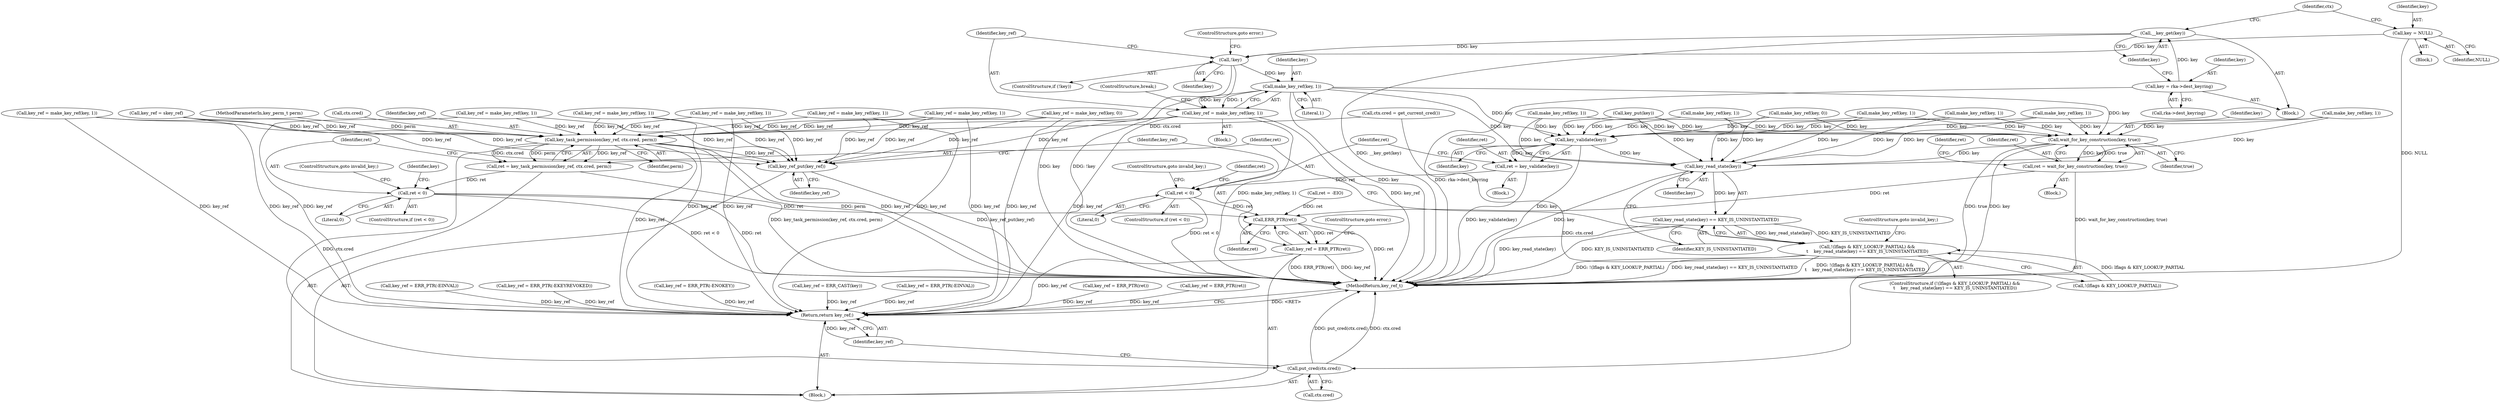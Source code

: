 digraph "0_linux_363b02dab09b3226f3bd1420dad9c72b79a42a76_13@pointer" {
"1000478" [label="(Call,!key)"];
"1000466" [label="(Call,__key_get(key))"];
"1000461" [label="(Call,key = rka->dest_keyring)"];
"1000443" [label="(Call,key = NULL)"];
"1000483" [label="(Call,make_key_ref(key, 1))"];
"1000481" [label="(Call,key_ref = make_key_ref(key, 1))"];
"1000633" [label="(Call,key_task_permission(key_ref, ctx.cred, perm))"];
"1000631" [label="(Call,ret = key_task_permission(key_ref, ctx.cred, perm))"];
"1000640" [label="(Call,ret < 0)"];
"1000663" [label="(Call,ERR_PTR(ret))"];
"1000661" [label="(Call,key_ref = ERR_PTR(ret))"];
"1000656" [label="(Return,return key_ref;)"];
"1000652" [label="(Call,put_cred(ctx.cred))"];
"1000659" [label="(Call,key_ref_put(key_ref))"];
"1000589" [label="(Call,wait_for_key_construction(key, true))"];
"1000587" [label="(Call,ret = wait_for_key_construction(key, true))"];
"1000627" [label="(Call,key_read_state(key))"];
"1000626" [label="(Call,key_read_state(key) == KEY_IS_UNINSTANTIATED)"];
"1000621" [label="(Call,!(lflags & KEY_LOOKUP_PARTIAL) &&\n\t    key_read_state(key) == KEY_IS_UNINSTANTIATED)"];
"1000609" [label="(Call,key_validate(key))"];
"1000607" [label="(Call,ret = key_validate(key))"];
"1000612" [label="(Call,ret < 0)"];
"1000629" [label="(Identifier,KEY_IS_UNINSTANTIATED)"];
"1000568" [label="(Call,key_ref = skey_ref)"];
"1000339" [label="(Call,key_ref = make_key_ref(key, 1))"];
"1000641" [label="(Identifier,ret)"];
"1000123" [label="(Call,key_ref = ERR_PTR(-ENOKEY))"];
"1000506" [label="(Call,key_ref = ERR_CAST(key))"];
"1000404" [label="(Call,make_key_ref(key, 1))"];
"1000488" [label="(Call,key_ref = ERR_PTR(-EINVAL))"];
"1000484" [label="(Identifier,key)"];
"1000620" [label="(ControlStructure,if (!(lflags & KEY_LOOKUP_PARTIAL) &&\n\t    key_read_state(key) == KEY_IS_UNINSTANTIATED))"];
"1000110" [label="(Block,)"];
"1000213" [label="(Call,key_ref = make_key_ref(key, 1))"];
"1000652" [label="(Call,put_cred(ctx.cred))"];
"1000444" [label="(Identifier,key)"];
"1000462" [label="(Identifier,key)"];
"1000443" [label="(Call,key = NULL)"];
"1000511" [label="(Call,key_ref = make_key_ref(key, 0))"];
"1000653" [label="(Call,ctx.cred)"];
"1000341" [label="(Call,make_key_ref(key, 1))"];
"1000566" [label="(Call,key_put(key))"];
"1000467" [label="(Identifier,key)"];
"1000632" [label="(Identifier,ret)"];
"1000483" [label="(Call,make_key_ref(key, 1))"];
"1000477" [label="(ControlStructure,if (!key))"];
"1000628" [label="(Identifier,key)"];
"1000614" [label="(Literal,0)"];
"1000657" [label="(Identifier,key_ref)"];
"1000616" [label="(Call,ret = -EIO)"];
"1000118" [label="(Call,ctx.cred = get_current_cred())"];
"1000664" [label="(Identifier,ret)"];
"1000478" [label="(Call,!key)"];
"1000171" [label="(Call,make_key_ref(key, 1))"];
"1000485" [label="(Literal,1)"];
"1000375" [label="(Call,key_ref = make_key_ref(key, 1))"];
"1000646" [label="(Identifier,key)"];
"1000665" [label="(ControlStructure,goto error;)"];
"1000587" [label="(Call,ret = wait_for_key_construction(key, true))"];
"1000303" [label="(Call,key_ref = make_key_ref(key, 1))"];
"1000612" [label="(Call,ret < 0)"];
"1000588" [label="(Identifier,ret)"];
"1000613" [label="(Identifier,ret)"];
"1000622" [label="(Call,!(lflags & KEY_LOOKUP_PARTIAL))"];
"1000402" [label="(Call,key_ref = make_key_ref(key, 1))"];
"1000479" [label="(Identifier,key)"];
"1000589" [label="(Call,wait_for_key_construction(key, true))"];
"1000109" [label="(MethodParameterIn,key_perm_t perm)"];
"1000215" [label="(Call,make_key_ref(key, 1))"];
"1000480" [label="(ControlStructure,goto error;)"];
"1000445" [label="(Identifier,NULL)"];
"1000169" [label="(Call,key_ref = make_key_ref(key, 1))"];
"1000377" [label="(Call,make_key_ref(key, 1))"];
"1000466" [label="(Call,__key_get(key))"];
"1000617" [label="(Identifier,ret)"];
"1000630" [label="(ControlStructure,goto invalid_key;)"];
"1000638" [label="(Identifier,perm)"];
"1000610" [label="(Identifier,key)"];
"1000593" [label="(Identifier,ret)"];
"1000639" [label="(ControlStructure,if (ret < 0))"];
"1000591" [label="(Identifier,true)"];
"1000640" [label="(Call,ret < 0)"];
"1000609" [label="(Call,key_validate(key))"];
"1000660" [label="(Identifier,key_ref)"];
"1000606" [label="(Block,)"];
"1000130" [label="(Block,)"];
"1000482" [label="(Identifier,key_ref)"];
"1000633" [label="(Call,key_task_permission(key_ref, ctx.cred, perm))"];
"1000659" [label="(Call,key_ref_put(key_ref))"];
"1000607" [label="(Call,ret = key_validate(key))"];
"1000631" [label="(Call,ret = key_task_permission(key_ref, ctx.cred, perm))"];
"1000611" [label="(ControlStructure,if (ret < 0))"];
"1000627" [label="(Call,key_read_state(key))"];
"1000481" [label="(Call,key_ref = make_key_ref(key, 1))"];
"1000154" [label="(Call,key_ref = ERR_PTR(ret))"];
"1000586" [label="(Block,)"];
"1000463" [label="(Call,rka->dest_keyring)"];
"1000198" [label="(Call,key_ref = ERR_PTR(ret))"];
"1000661" [label="(Call,key_ref = ERR_PTR(ret))"];
"1000382" [label="(Call,key_ref = ERR_PTR(-EINVAL))"];
"1000662" [label="(Identifier,key_ref)"];
"1000642" [label="(Literal,0)"];
"1000621" [label="(Call,!(lflags & KEY_LOOKUP_PARTIAL) &&\n\t    key_read_state(key) == KEY_IS_UNINSTANTIATED)"];
"1000437" [label="(Block,)"];
"1000663" [label="(Call,ERR_PTR(ret))"];
"1000590" [label="(Identifier,key)"];
"1000447" [label="(Block,)"];
"1000615" [label="(ControlStructure,goto invalid_key;)"];
"1000656" [label="(Return,return key_ref;)"];
"1000608" [label="(Identifier,ret)"];
"1000513" [label="(Call,make_key_ref(key, 0))"];
"1000438" [label="(Call,key_ref = ERR_PTR(-EKEYREVOKED))"];
"1000635" [label="(Call,ctx.cred)"];
"1000634" [label="(Identifier,key_ref)"];
"1000486" [label="(ControlStructure,break;)"];
"1000643" [label="(ControlStructure,goto invalid_key;)"];
"1000305" [label="(Call,make_key_ref(key, 1))"];
"1000473" [label="(Identifier,ctx)"];
"1000626" [label="(Call,key_read_state(key) == KEY_IS_UNINSTANTIATED)"];
"1000461" [label="(Call,key = rka->dest_keyring)"];
"1000672" [label="(MethodReturn,key_ref_t)"];
"1000478" -> "1000477"  [label="AST: "];
"1000478" -> "1000479"  [label="CFG: "];
"1000479" -> "1000478"  [label="AST: "];
"1000480" -> "1000478"  [label="CFG: "];
"1000482" -> "1000478"  [label="CFG: "];
"1000478" -> "1000672"  [label="DDG: key"];
"1000478" -> "1000672"  [label="DDG: !key"];
"1000466" -> "1000478"  [label="DDG: key"];
"1000443" -> "1000478"  [label="DDG: key"];
"1000478" -> "1000483"  [label="DDG: key"];
"1000466" -> "1000447"  [label="AST: "];
"1000466" -> "1000467"  [label="CFG: "];
"1000467" -> "1000466"  [label="AST: "];
"1000473" -> "1000466"  [label="CFG: "];
"1000466" -> "1000672"  [label="DDG: __key_get(key)"];
"1000461" -> "1000466"  [label="DDG: key"];
"1000461" -> "1000447"  [label="AST: "];
"1000461" -> "1000463"  [label="CFG: "];
"1000462" -> "1000461"  [label="AST: "];
"1000463" -> "1000461"  [label="AST: "];
"1000467" -> "1000461"  [label="CFG: "];
"1000461" -> "1000672"  [label="DDG: rka->dest_keyring"];
"1000443" -> "1000437"  [label="AST: "];
"1000443" -> "1000445"  [label="CFG: "];
"1000444" -> "1000443"  [label="AST: "];
"1000445" -> "1000443"  [label="AST: "];
"1000473" -> "1000443"  [label="CFG: "];
"1000443" -> "1000672"  [label="DDG: NULL"];
"1000483" -> "1000481"  [label="AST: "];
"1000483" -> "1000485"  [label="CFG: "];
"1000484" -> "1000483"  [label="AST: "];
"1000485" -> "1000483"  [label="AST: "];
"1000481" -> "1000483"  [label="CFG: "];
"1000483" -> "1000672"  [label="DDG: key"];
"1000483" -> "1000481"  [label="DDG: key"];
"1000483" -> "1000481"  [label="DDG: 1"];
"1000483" -> "1000589"  [label="DDG: key"];
"1000483" -> "1000609"  [label="DDG: key"];
"1000483" -> "1000627"  [label="DDG: key"];
"1000481" -> "1000130"  [label="AST: "];
"1000482" -> "1000481"  [label="AST: "];
"1000486" -> "1000481"  [label="CFG: "];
"1000481" -> "1000672"  [label="DDG: make_key_ref(key, 1)"];
"1000481" -> "1000672"  [label="DDG: key_ref"];
"1000481" -> "1000633"  [label="DDG: key_ref"];
"1000481" -> "1000656"  [label="DDG: key_ref"];
"1000481" -> "1000659"  [label="DDG: key_ref"];
"1000633" -> "1000631"  [label="AST: "];
"1000633" -> "1000638"  [label="CFG: "];
"1000634" -> "1000633"  [label="AST: "];
"1000635" -> "1000633"  [label="AST: "];
"1000638" -> "1000633"  [label="AST: "];
"1000631" -> "1000633"  [label="CFG: "];
"1000633" -> "1000672"  [label="DDG: perm"];
"1000633" -> "1000672"  [label="DDG: key_ref"];
"1000633" -> "1000631"  [label="DDG: key_ref"];
"1000633" -> "1000631"  [label="DDG: ctx.cred"];
"1000633" -> "1000631"  [label="DDG: perm"];
"1000375" -> "1000633"  [label="DDG: key_ref"];
"1000568" -> "1000633"  [label="DDG: key_ref"];
"1000303" -> "1000633"  [label="DDG: key_ref"];
"1000213" -> "1000633"  [label="DDG: key_ref"];
"1000402" -> "1000633"  [label="DDG: key_ref"];
"1000339" -> "1000633"  [label="DDG: key_ref"];
"1000511" -> "1000633"  [label="DDG: key_ref"];
"1000169" -> "1000633"  [label="DDG: key_ref"];
"1000118" -> "1000633"  [label="DDG: ctx.cred"];
"1000109" -> "1000633"  [label="DDG: perm"];
"1000633" -> "1000652"  [label="DDG: ctx.cred"];
"1000633" -> "1000656"  [label="DDG: key_ref"];
"1000633" -> "1000659"  [label="DDG: key_ref"];
"1000631" -> "1000110"  [label="AST: "];
"1000632" -> "1000631"  [label="AST: "];
"1000641" -> "1000631"  [label="CFG: "];
"1000631" -> "1000672"  [label="DDG: key_task_permission(key_ref, ctx.cred, perm)"];
"1000631" -> "1000640"  [label="DDG: ret"];
"1000640" -> "1000639"  [label="AST: "];
"1000640" -> "1000642"  [label="CFG: "];
"1000641" -> "1000640"  [label="AST: "];
"1000642" -> "1000640"  [label="AST: "];
"1000643" -> "1000640"  [label="CFG: "];
"1000646" -> "1000640"  [label="CFG: "];
"1000640" -> "1000672"  [label="DDG: ret"];
"1000640" -> "1000672"  [label="DDG: ret < 0"];
"1000640" -> "1000663"  [label="DDG: ret"];
"1000663" -> "1000661"  [label="AST: "];
"1000663" -> "1000664"  [label="CFG: "];
"1000664" -> "1000663"  [label="AST: "];
"1000661" -> "1000663"  [label="CFG: "];
"1000663" -> "1000672"  [label="DDG: ret"];
"1000663" -> "1000661"  [label="DDG: ret"];
"1000587" -> "1000663"  [label="DDG: ret"];
"1000612" -> "1000663"  [label="DDG: ret"];
"1000616" -> "1000663"  [label="DDG: ret"];
"1000661" -> "1000110"  [label="AST: "];
"1000662" -> "1000661"  [label="AST: "];
"1000665" -> "1000661"  [label="CFG: "];
"1000661" -> "1000672"  [label="DDG: ERR_PTR(ret)"];
"1000661" -> "1000672"  [label="DDG: key_ref"];
"1000661" -> "1000656"  [label="DDG: key_ref"];
"1000656" -> "1000110"  [label="AST: "];
"1000656" -> "1000657"  [label="CFG: "];
"1000657" -> "1000656"  [label="AST: "];
"1000672" -> "1000656"  [label="CFG: "];
"1000656" -> "1000672"  [label="DDG: <RET>"];
"1000657" -> "1000656"  [label="DDG: key_ref"];
"1000375" -> "1000656"  [label="DDG: key_ref"];
"1000382" -> "1000656"  [label="DDG: key_ref"];
"1000303" -> "1000656"  [label="DDG: key_ref"];
"1000506" -> "1000656"  [label="DDG: key_ref"];
"1000154" -> "1000656"  [label="DDG: key_ref"];
"1000402" -> "1000656"  [label="DDG: key_ref"];
"1000198" -> "1000656"  [label="DDG: key_ref"];
"1000339" -> "1000656"  [label="DDG: key_ref"];
"1000511" -> "1000656"  [label="DDG: key_ref"];
"1000169" -> "1000656"  [label="DDG: key_ref"];
"1000438" -> "1000656"  [label="DDG: key_ref"];
"1000568" -> "1000656"  [label="DDG: key_ref"];
"1000488" -> "1000656"  [label="DDG: key_ref"];
"1000213" -> "1000656"  [label="DDG: key_ref"];
"1000123" -> "1000656"  [label="DDG: key_ref"];
"1000652" -> "1000110"  [label="AST: "];
"1000652" -> "1000653"  [label="CFG: "];
"1000653" -> "1000652"  [label="AST: "];
"1000657" -> "1000652"  [label="CFG: "];
"1000652" -> "1000672"  [label="DDG: put_cred(ctx.cred)"];
"1000652" -> "1000672"  [label="DDG: ctx.cred"];
"1000118" -> "1000652"  [label="DDG: ctx.cred"];
"1000659" -> "1000110"  [label="AST: "];
"1000659" -> "1000660"  [label="CFG: "];
"1000660" -> "1000659"  [label="AST: "];
"1000662" -> "1000659"  [label="CFG: "];
"1000659" -> "1000672"  [label="DDG: key_ref_put(key_ref)"];
"1000375" -> "1000659"  [label="DDG: key_ref"];
"1000568" -> "1000659"  [label="DDG: key_ref"];
"1000303" -> "1000659"  [label="DDG: key_ref"];
"1000213" -> "1000659"  [label="DDG: key_ref"];
"1000402" -> "1000659"  [label="DDG: key_ref"];
"1000339" -> "1000659"  [label="DDG: key_ref"];
"1000511" -> "1000659"  [label="DDG: key_ref"];
"1000169" -> "1000659"  [label="DDG: key_ref"];
"1000589" -> "1000587"  [label="AST: "];
"1000589" -> "1000591"  [label="CFG: "];
"1000590" -> "1000589"  [label="AST: "];
"1000591" -> "1000589"  [label="AST: "];
"1000587" -> "1000589"  [label="CFG: "];
"1000589" -> "1000672"  [label="DDG: key"];
"1000589" -> "1000672"  [label="DDG: true"];
"1000589" -> "1000587"  [label="DDG: key"];
"1000589" -> "1000587"  [label="DDG: true"];
"1000171" -> "1000589"  [label="DDG: key"];
"1000404" -> "1000589"  [label="DDG: key"];
"1000215" -> "1000589"  [label="DDG: key"];
"1000305" -> "1000589"  [label="DDG: key"];
"1000566" -> "1000589"  [label="DDG: key"];
"1000341" -> "1000589"  [label="DDG: key"];
"1000377" -> "1000589"  [label="DDG: key"];
"1000513" -> "1000589"  [label="DDG: key"];
"1000589" -> "1000627"  [label="DDG: key"];
"1000587" -> "1000586"  [label="AST: "];
"1000588" -> "1000587"  [label="AST: "];
"1000593" -> "1000587"  [label="CFG: "];
"1000587" -> "1000672"  [label="DDG: wait_for_key_construction(key, true)"];
"1000627" -> "1000626"  [label="AST: "];
"1000627" -> "1000628"  [label="CFG: "];
"1000628" -> "1000627"  [label="AST: "];
"1000629" -> "1000627"  [label="CFG: "];
"1000627" -> "1000672"  [label="DDG: key"];
"1000627" -> "1000626"  [label="DDG: key"];
"1000171" -> "1000627"  [label="DDG: key"];
"1000404" -> "1000627"  [label="DDG: key"];
"1000215" -> "1000627"  [label="DDG: key"];
"1000609" -> "1000627"  [label="DDG: key"];
"1000305" -> "1000627"  [label="DDG: key"];
"1000566" -> "1000627"  [label="DDG: key"];
"1000341" -> "1000627"  [label="DDG: key"];
"1000377" -> "1000627"  [label="DDG: key"];
"1000513" -> "1000627"  [label="DDG: key"];
"1000626" -> "1000621"  [label="AST: "];
"1000626" -> "1000629"  [label="CFG: "];
"1000629" -> "1000626"  [label="AST: "];
"1000621" -> "1000626"  [label="CFG: "];
"1000626" -> "1000672"  [label="DDG: KEY_IS_UNINSTANTIATED"];
"1000626" -> "1000672"  [label="DDG: key_read_state(key)"];
"1000626" -> "1000621"  [label="DDG: key_read_state(key)"];
"1000626" -> "1000621"  [label="DDG: KEY_IS_UNINSTANTIATED"];
"1000621" -> "1000620"  [label="AST: "];
"1000621" -> "1000622"  [label="CFG: "];
"1000622" -> "1000621"  [label="AST: "];
"1000630" -> "1000621"  [label="CFG: "];
"1000632" -> "1000621"  [label="CFG: "];
"1000621" -> "1000672"  [label="DDG: !(lflags & KEY_LOOKUP_PARTIAL)"];
"1000621" -> "1000672"  [label="DDG: key_read_state(key) == KEY_IS_UNINSTANTIATED"];
"1000621" -> "1000672"  [label="DDG: !(lflags & KEY_LOOKUP_PARTIAL) &&\n\t    key_read_state(key) == KEY_IS_UNINSTANTIATED"];
"1000622" -> "1000621"  [label="DDG: lflags & KEY_LOOKUP_PARTIAL"];
"1000609" -> "1000607"  [label="AST: "];
"1000609" -> "1000610"  [label="CFG: "];
"1000610" -> "1000609"  [label="AST: "];
"1000607" -> "1000609"  [label="CFG: "];
"1000609" -> "1000672"  [label="DDG: key"];
"1000609" -> "1000607"  [label="DDG: key"];
"1000171" -> "1000609"  [label="DDG: key"];
"1000404" -> "1000609"  [label="DDG: key"];
"1000215" -> "1000609"  [label="DDG: key"];
"1000305" -> "1000609"  [label="DDG: key"];
"1000566" -> "1000609"  [label="DDG: key"];
"1000341" -> "1000609"  [label="DDG: key"];
"1000377" -> "1000609"  [label="DDG: key"];
"1000513" -> "1000609"  [label="DDG: key"];
"1000607" -> "1000606"  [label="AST: "];
"1000608" -> "1000607"  [label="AST: "];
"1000613" -> "1000607"  [label="CFG: "];
"1000607" -> "1000672"  [label="DDG: key_validate(key)"];
"1000607" -> "1000612"  [label="DDG: ret"];
"1000612" -> "1000611"  [label="AST: "];
"1000612" -> "1000614"  [label="CFG: "];
"1000613" -> "1000612"  [label="AST: "];
"1000614" -> "1000612"  [label="AST: "];
"1000615" -> "1000612"  [label="CFG: "];
"1000617" -> "1000612"  [label="CFG: "];
"1000612" -> "1000672"  [label="DDG: ret < 0"];
}
